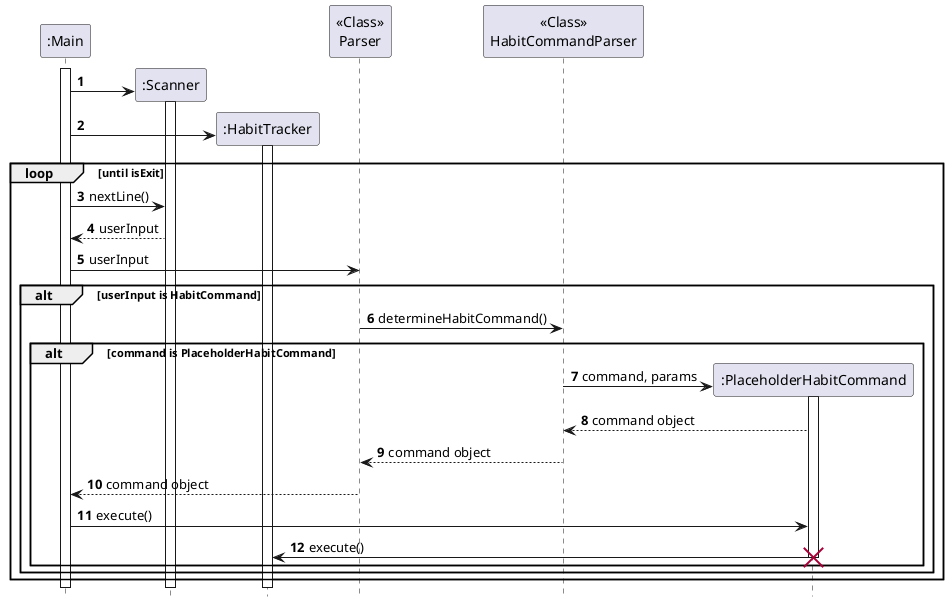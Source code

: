 @startuml
'https://plantuml.com/sequence-diagram

autonumber

participant ":Main" as Main
participant ":Scanner" as Scanner
participant ":HabitTracker" as HabitTracker
participant "<<Class>>\nParser" as Parser
participant "<<Class>>\nHabitCommandParser" as HabitCommandParser
participant ":PlaceholderHabitCommand" as PlaceholderHabitCommand

hide footbox

activate Main

create Scanner
Main -> Scanner
activate Scanner

create HabitTracker
Main -> HabitTracker
activate HabitTracker

loop until isExit
    Main -> Scanner: nextLine()
    Scanner --> Main: userInput
    Main -> Parser: userInput

    alt userInput is HabitCommand
        Parser -> HabitCommandParser: determineHabitCommand()
        alt command is PlaceholderHabitCommand
            create PlaceholderHabitCommand
            HabitCommandParser -> PlaceholderHabitCommand: command, params
            activate PlaceholderHabitCommand
            PlaceholderHabitCommand --> HabitCommandParser: command object
            HabitCommandParser --> Parser: command object
            Parser --> Main: command object
            Main -> PlaceholderHabitCommand: execute()
            PlaceholderHabitCommand -> HabitTracker: execute()
            destroy PlaceholderHabitCommand
        end
    end
end


@enduml
